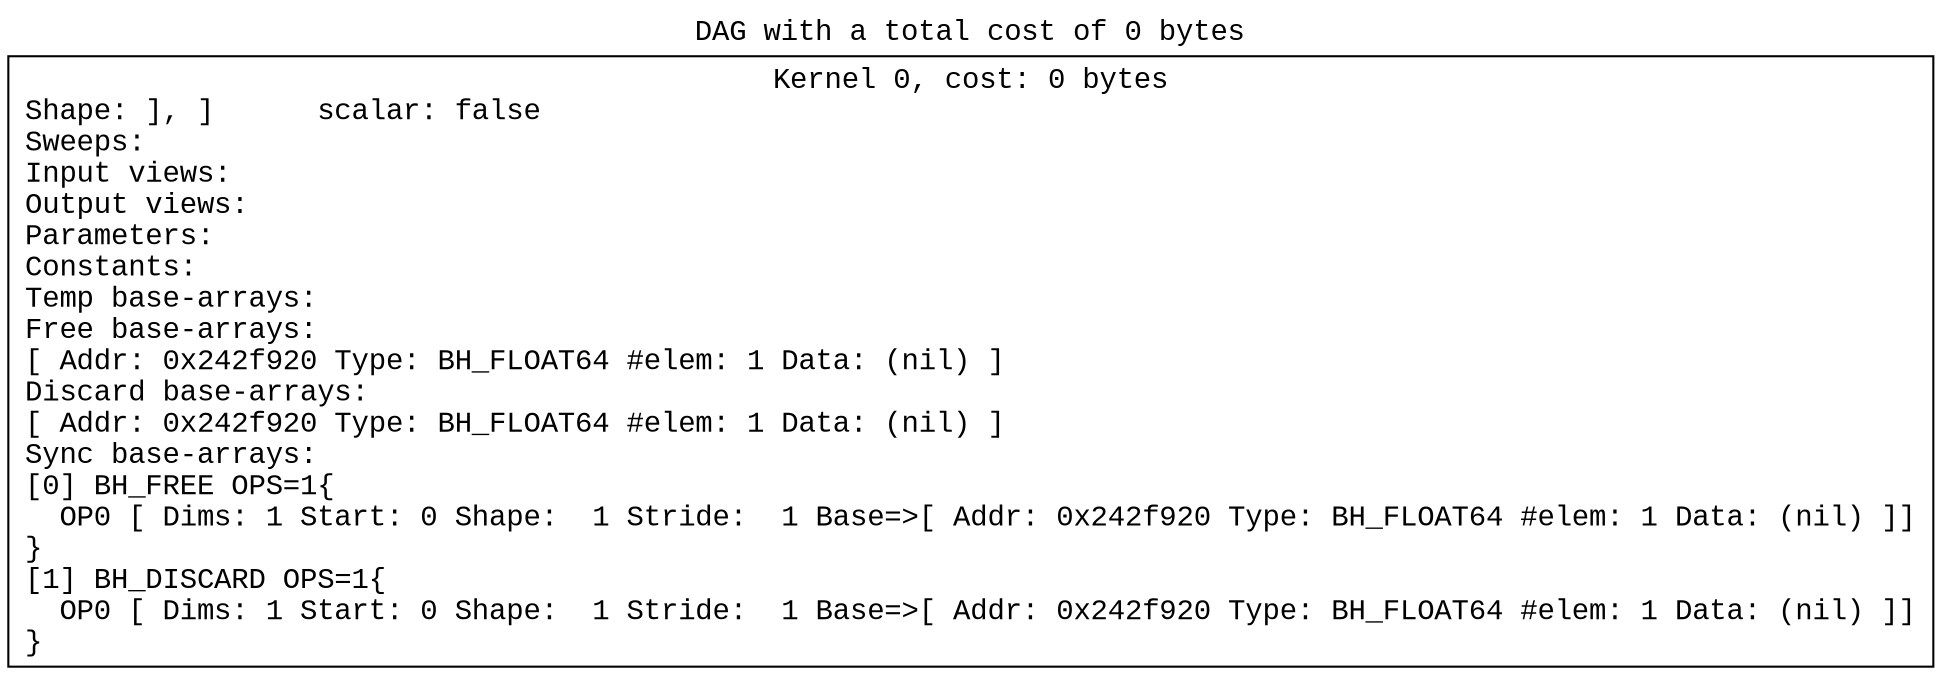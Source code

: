 digraph G {
labelloc="t";
label="DAG with a total cost of 0 bytes";
graph [bgcolor=white, fontname="Courier New"]
node [shape=box color=black, fontname="Courier New"]
0[label="Kernel 0, cost: 0 bytes\nShape: ], ]      scalar: false\lSweeps: \lInput views: \lOutput views: \lParameters: \lConstants: \lTemp base-arrays: \lFree base-arrays: \l[ Addr: 0x242f920 Type: BH_FLOAT64 #elem: 1 Data: (nil) ]\lDiscard base-arrays: \l[ Addr: 0x242f920 Type: BH_FLOAT64 #elem: 1 Data: (nil) ]\lSync base-arrays: \l[0] BH_FREE OPS=1{\l  OP0 [ Dims: 1 Start: 0 Shape:  1 Stride:  1 Base=>[ Addr: 0x242f920 Type: BH_FLOAT64 #elem: 1 Data: (nil) ]]\l}\l[1] BH_DISCARD OPS=1{\l  OP0 [ Dims: 1 Start: 0 Shape:  1 Stride:  1 Base=>[ Addr: 0x242f920 Type: BH_FLOAT64 #elem: 1 Data: (nil) ]]\l}\l"];
}
